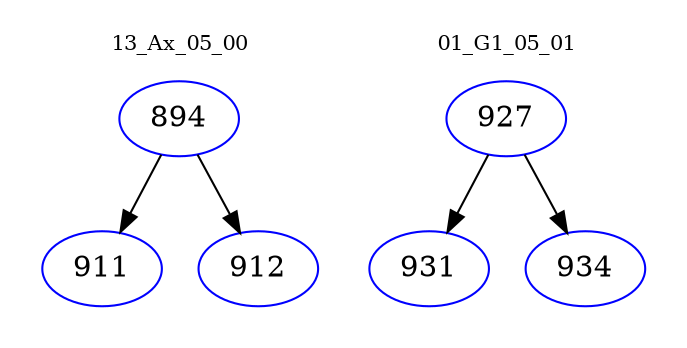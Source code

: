 digraph{
subgraph cluster_0 {
color = white
label = "13_Ax_05_00";
fontsize=10;
T0_894 [label="894", color="blue"]
T0_894 -> T0_911 [color="black"]
T0_911 [label="911", color="blue"]
T0_894 -> T0_912 [color="black"]
T0_912 [label="912", color="blue"]
}
subgraph cluster_1 {
color = white
label = "01_G1_05_01";
fontsize=10;
T1_927 [label="927", color="blue"]
T1_927 -> T1_931 [color="black"]
T1_931 [label="931", color="blue"]
T1_927 -> T1_934 [color="black"]
T1_934 [label="934", color="blue"]
}
}
